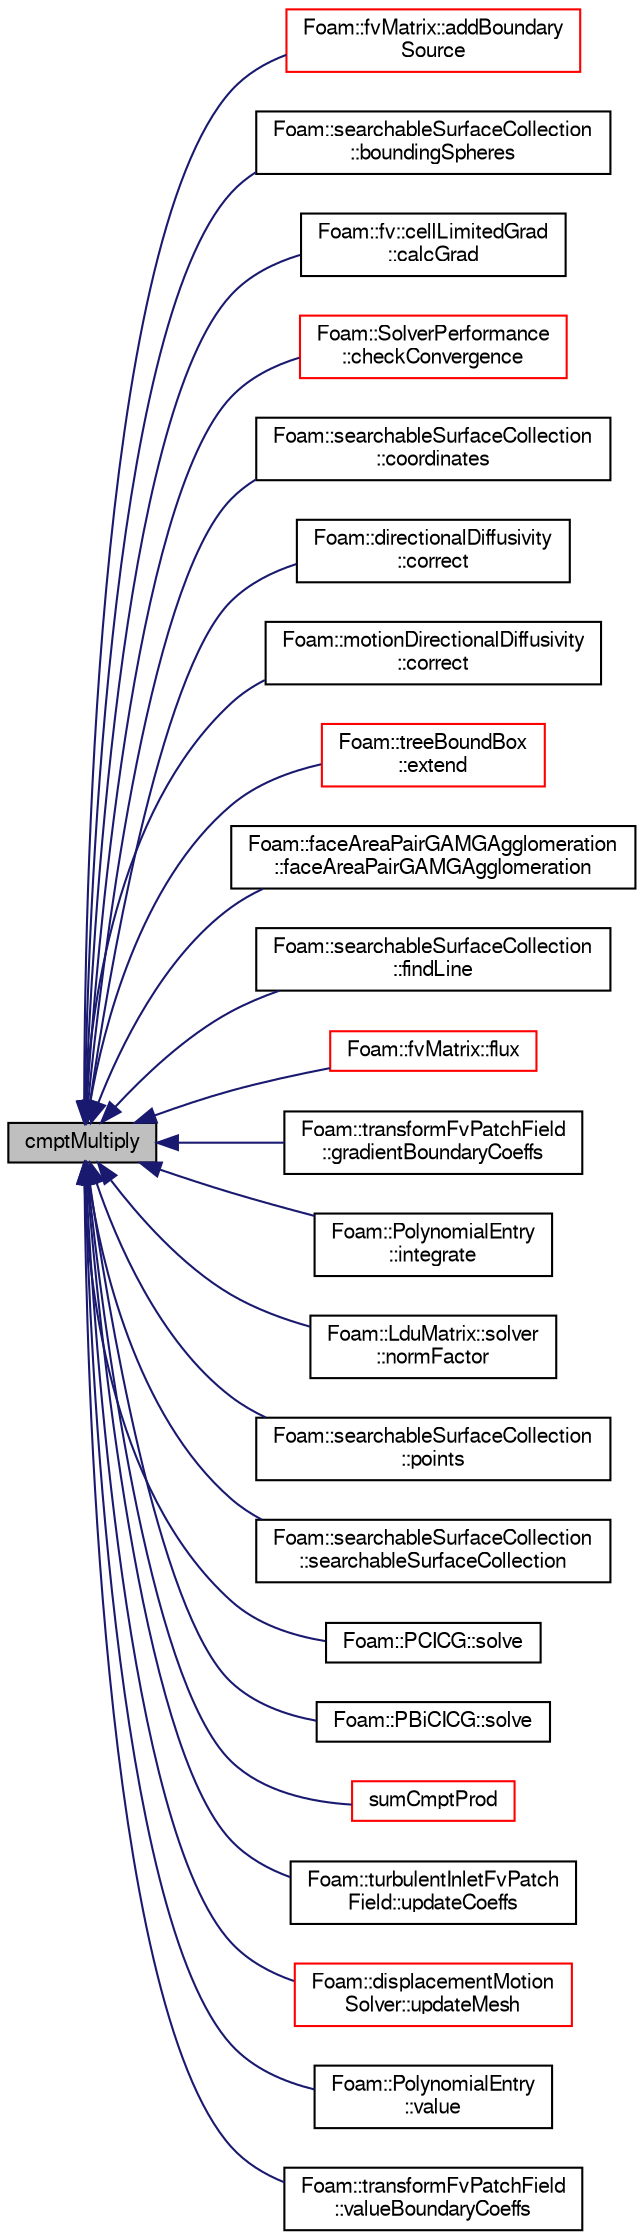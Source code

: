 digraph "cmptMultiply"
{
  bgcolor="transparent";
  edge [fontname="FreeSans",fontsize="10",labelfontname="FreeSans",labelfontsize="10"];
  node [fontname="FreeSans",fontsize="10",shape=record];
  rankdir="LR";
  Node1 [label="cmptMultiply",height=0.2,width=0.4,color="black", fillcolor="grey75", style="filled" fontcolor="black"];
  Node1 -> Node2 [dir="back",color="midnightblue",fontsize="10",style="solid",fontname="FreeSans"];
  Node2 [label="Foam::fvMatrix::addBoundary\lSource",height=0.2,width=0.4,color="red",URL="$a00850.html#a0011948a44dfba18f7aa66cf672fbfec"];
  Node1 -> Node3 [dir="back",color="midnightblue",fontsize="10",style="solid",fontname="FreeSans"];
  Node3 [label="Foam::searchableSurfaceCollection\l::boundingSpheres",height=0.2,width=0.4,color="black",URL="$a02197.html#af4690dee4a2416d50cd4376b4f6fad03",tooltip="Get bounding spheres (centre and radius squared), one per element. "];
  Node1 -> Node4 [dir="back",color="midnightblue",fontsize="10",style="solid",fontname="FreeSans"];
  Node4 [label="Foam::fv::cellLimitedGrad\l::calcGrad",height=0.2,width=0.4,color="black",URL="$a00203.html#a9e6946d5c172823826c394cab9979f17"];
  Node1 -> Node5 [dir="back",color="midnightblue",fontsize="10",style="solid",fontname="FreeSans"];
  Node5 [label="Foam::SolverPerformance\l::checkConvergence",height=0.2,width=0.4,color="red",URL="$a02314.html#ab5771e4f4a15c47b3c719a33255be433",tooltip="Check, store and return convergence. "];
  Node1 -> Node6 [dir="back",color="midnightblue",fontsize="10",style="solid",fontname="FreeSans"];
  Node6 [label="Foam::searchableSurfaceCollection\l::coordinates",height=0.2,width=0.4,color="black",URL="$a02197.html#a7ba58f56633b4eaeeef7f1a911d3a33b",tooltip="Get representative set of element coordinates. "];
  Node1 -> Node7 [dir="back",color="midnightblue",fontsize="10",style="solid",fontname="FreeSans"];
  Node7 [label="Foam::directionalDiffusivity\l::correct",height=0.2,width=0.4,color="black",URL="$a00519.html#a3ae44b28050c3aa494c1d8e18cf618c1",tooltip="Correct the motion diffusivity. "];
  Node1 -> Node8 [dir="back",color="midnightblue",fontsize="10",style="solid",fontname="FreeSans"];
  Node8 [label="Foam::motionDirectionalDiffusivity\l::correct",height=0.2,width=0.4,color="black",URL="$a01485.html#a3ae44b28050c3aa494c1d8e18cf618c1",tooltip="Correct the motion diffusivity. "];
  Node1 -> Node9 [dir="back",color="midnightblue",fontsize="10",style="solid",fontname="FreeSans"];
  Node9 [label="Foam::treeBoundBox\l::extend",height=0.2,width=0.4,color="red",URL="$a02595.html#af0115050dad6481bce64856f5097c7a0",tooltip="Return slightly wider bounding box. "];
  Node1 -> Node10 [dir="back",color="midnightblue",fontsize="10",style="solid",fontname="FreeSans"];
  Node10 [label="Foam::faceAreaPairGAMGAgglomeration\l::faceAreaPairGAMGAgglomeration",height=0.2,width=0.4,color="black",URL="$a00695.html#a7906519c7c208b56f01aaf7addac8958",tooltip="Construct given mesh and controls. "];
  Node1 -> Node11 [dir="back",color="midnightblue",fontsize="10",style="solid",fontname="FreeSans"];
  Node11 [label="Foam::searchableSurfaceCollection\l::findLine",height=0.2,width=0.4,color="black",URL="$a02197.html#a099df5ddaf17545f9b58aeaceead2dab",tooltip="Find first intersection on segment from start to end. "];
  Node1 -> Node12 [dir="back",color="midnightblue",fontsize="10",style="solid",fontname="FreeSans"];
  Node12 [label="Foam::fvMatrix::flux",height=0.2,width=0.4,color="red",URL="$a00850.html#a5e4227643f4fd605147b872caf525f1f",tooltip="Return the face-flux field from the matrix. "];
  Node1 -> Node13 [dir="back",color="midnightblue",fontsize="10",style="solid",fontname="FreeSans"];
  Node13 [label="Foam::transformFvPatchField\l::gradientBoundaryCoeffs",height=0.2,width=0.4,color="black",URL="$a02588.html#a53f1baf3a7dce577c5cdcaf0699620de",tooltip="Return the matrix source coefficients corresponding to the. "];
  Node1 -> Node14 [dir="back",color="midnightblue",fontsize="10",style="solid",fontname="FreeSans"];
  Node14 [label="Foam::PolynomialEntry\l::integrate",height=0.2,width=0.4,color="black",URL="$a01873.html#a866eeb2a77f2aed146549c89a5e57ad1",tooltip="Integrate between two (scalar) values. "];
  Node1 -> Node15 [dir="back",color="midnightblue",fontsize="10",style="solid",fontname="FreeSans"];
  Node15 [label="Foam::LduMatrix::solver\l::normFactor",height=0.2,width=0.4,color="black",URL="$a02312.html#a0e93bb3b7b4d2396eb15278901a3cb2e",tooltip="Return the matrix norm used to normalise the residual for the. "];
  Node1 -> Node16 [dir="back",color="midnightblue",fontsize="10",style="solid",fontname="FreeSans"];
  Node16 [label="Foam::searchableSurfaceCollection\l::points",height=0.2,width=0.4,color="black",URL="$a02197.html#a02ab6d43a4618415b761ee351284437e",tooltip="Get the points that define the surface. "];
  Node1 -> Node17 [dir="back",color="midnightblue",fontsize="10",style="solid",fontname="FreeSans"];
  Node17 [label="Foam::searchableSurfaceCollection\l::searchableSurfaceCollection",height=0.2,width=0.4,color="black",URL="$a02197.html#aaa6357e10010d757fe8977007422e87f",tooltip="Construct from dictionary (used by searchableSurface) "];
  Node1 -> Node18 [dir="back",color="midnightblue",fontsize="10",style="solid",fontname="FreeSans"];
  Node18 [label="Foam::PCICG::solve",height=0.2,width=0.4,color="black",URL="$a01771.html#a6020d3a68339ab1a050e90633b70ca5a",tooltip="Solve the matrix with this solver. "];
  Node1 -> Node19 [dir="back",color="midnightblue",fontsize="10",style="solid",fontname="FreeSans"];
  Node19 [label="Foam::PBiCICG::solve",height=0.2,width=0.4,color="black",URL="$a01769.html#a6020d3a68339ab1a050e90633b70ca5a",tooltip="Solve the matrix with this solver. "];
  Node1 -> Node20 [dir="back",color="midnightblue",fontsize="10",style="solid",fontname="FreeSans"];
  Node20 [label="sumCmptProd",height=0.2,width=0.4,color="red",URL="$a10237.html#a5236dd72b5886215f8dfc9622721cf4b"];
  Node1 -> Node21 [dir="back",color="midnightblue",fontsize="10",style="solid",fontname="FreeSans"];
  Node21 [label="Foam::turbulentInletFvPatch\lField::updateCoeffs",height=0.2,width=0.4,color="black",URL="$a02628.html#a7e24eafac629d3733181cd942d4c902f",tooltip="Update the coefficients associated with the patch field. "];
  Node1 -> Node22 [dir="back",color="midnightblue",fontsize="10",style="solid",fontname="FreeSans"];
  Node22 [label="Foam::displacementMotion\lSolver::updateMesh",height=0.2,width=0.4,color="red",URL="$a00532.html#ad57565956fd4064299f4bd3c4eebb1d4",tooltip="Update local data for topology changes. "];
  Node1 -> Node23 [dir="back",color="midnightblue",fontsize="10",style="solid",fontname="FreeSans"];
  Node23 [label="Foam::PolynomialEntry\l::value",height=0.2,width=0.4,color="black",URL="$a01873.html#a11c9a322bf227de8b6c3153f0390aa52",tooltip="Return PolynomialEntry value. "];
  Node1 -> Node24 [dir="back",color="midnightblue",fontsize="10",style="solid",fontname="FreeSans"];
  Node24 [label="Foam::transformFvPatchField\l::valueBoundaryCoeffs",height=0.2,width=0.4,color="black",URL="$a02588.html#ac71f56388ca14d221b3134f33865c4f9",tooltip="Return the matrix source coefficients corresponding to the. "];
}
